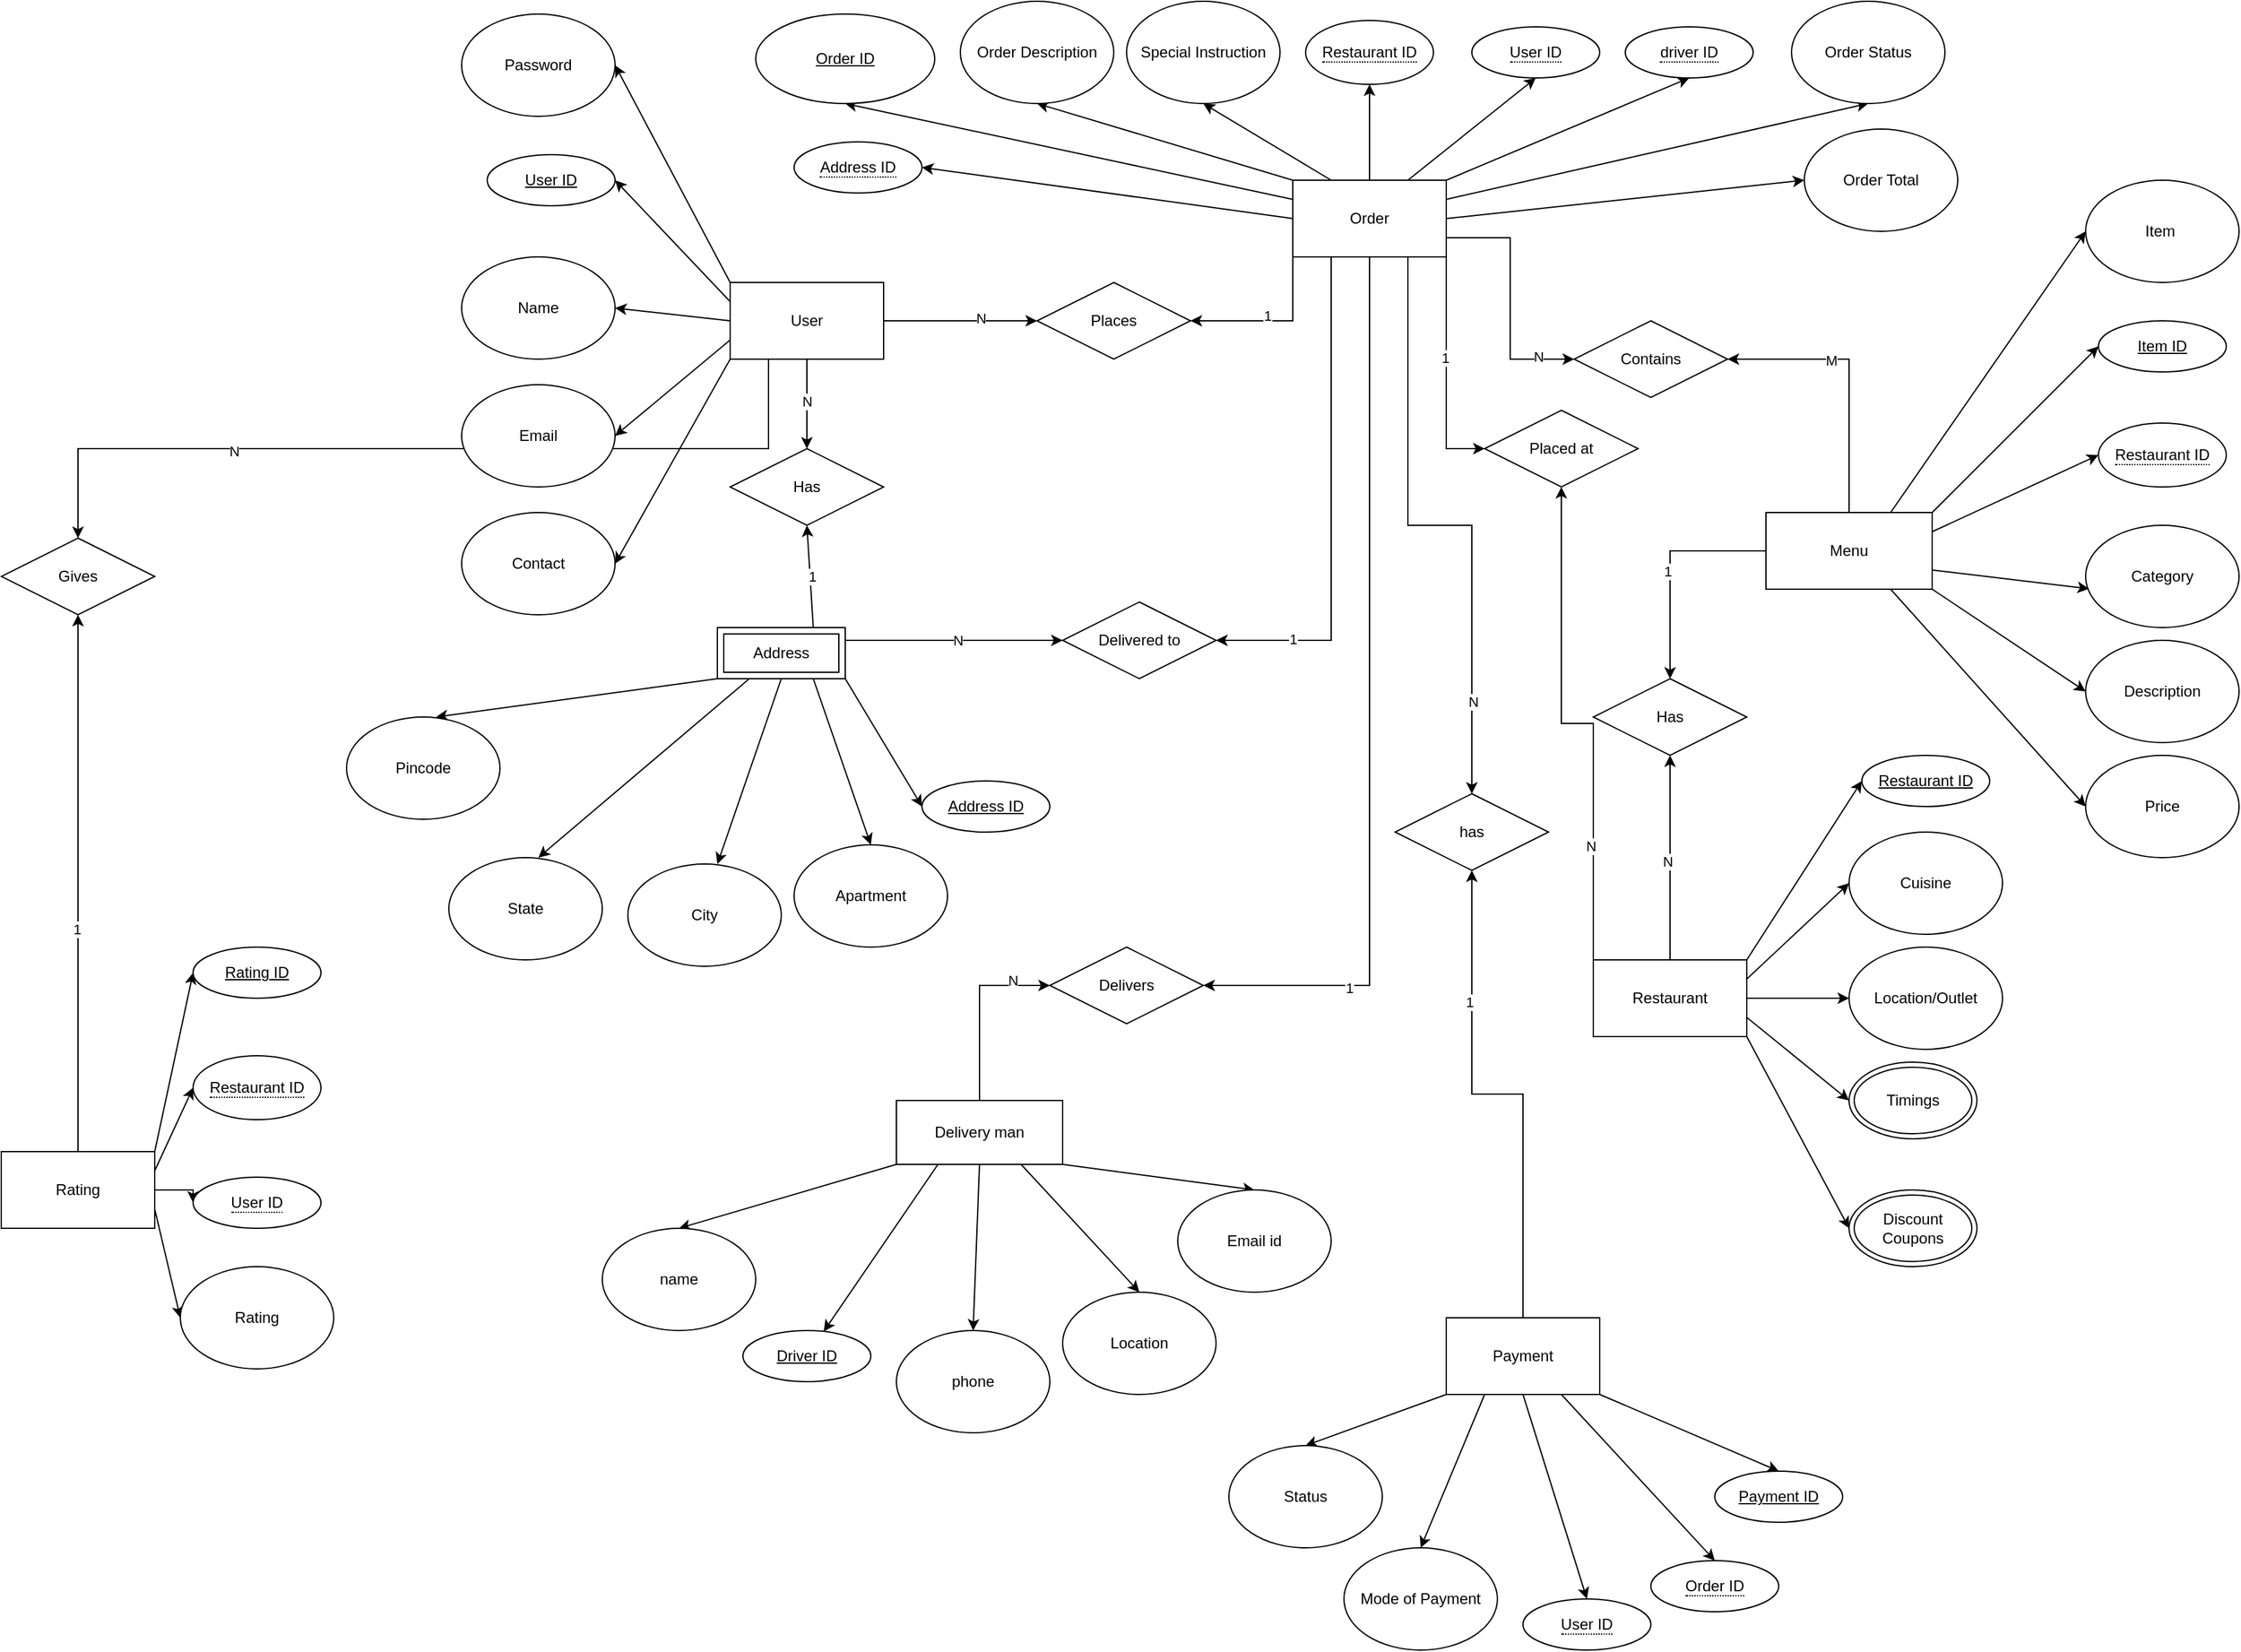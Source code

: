 <mxfile version="22.1.16" type="device">
  <diagram id="R2lEEEUBdFMjLlhIrx00" name="Page-1">
    <mxGraphModel dx="2030" dy="2171" grid="1" gridSize="10" guides="1" tooltips="1" connect="1" arrows="1" fold="1" page="1" pageScale="1" pageWidth="850" pageHeight="1100" math="0" shadow="0" extFonts="Permanent Marker^https://fonts.googleapis.com/css?family=Permanent+Marker">
      <root>
        <mxCell id="0" />
        <mxCell id="1" parent="0" />
        <mxCell id="Qhlftx6SPhpVMhZbJUo7-26" style="rounded=0;orthogonalLoop=1;jettySize=auto;html=1;exitX=1;exitY=0.5;exitDx=0;exitDy=0;entryX=0;entryY=0.5;entryDx=0;entryDy=0;" edge="1" parent="1" source="Qhlftx6SPhpVMhZbJUo7-1" target="Qhlftx6SPhpVMhZbJUo7-2">
          <mxGeometry relative="1" as="geometry" />
        </mxCell>
        <mxCell id="Qhlftx6SPhpVMhZbJUo7-28" style="rounded=0;orthogonalLoop=1;jettySize=auto;html=1;exitX=1;exitY=1;exitDx=0;exitDy=0;entryX=0;entryY=0.5;entryDx=0;entryDy=0;" edge="1" parent="1" source="Qhlftx6SPhpVMhZbJUo7-1" target="Qhlftx6SPhpVMhZbJUo7-83">
          <mxGeometry relative="1" as="geometry">
            <mxPoint x="1125" y="650" as="targetPoint" />
          </mxGeometry>
        </mxCell>
        <mxCell id="Qhlftx6SPhpVMhZbJUo7-38" style="rounded=0;orthogonalLoop=1;jettySize=auto;html=1;exitX=1;exitY=0.25;exitDx=0;exitDy=0;entryX=0;entryY=0.5;entryDx=0;entryDy=0;" edge="1" parent="1" source="Qhlftx6SPhpVMhZbJUo7-1" target="Qhlftx6SPhpVMhZbJUo7-5">
          <mxGeometry relative="1" as="geometry" />
        </mxCell>
        <mxCell id="Qhlftx6SPhpVMhZbJUo7-180" style="edgeStyle=orthogonalEdgeStyle;rounded=0;orthogonalLoop=1;jettySize=auto;html=1;exitX=0.5;exitY=0;exitDx=0;exitDy=0;entryX=0.5;entryY=1;entryDx=0;entryDy=0;" edge="1" parent="1" source="Qhlftx6SPhpVMhZbJUo7-1" target="Qhlftx6SPhpVMhZbJUo7-179">
          <mxGeometry relative="1" as="geometry">
            <Array as="points">
              <mxPoint x="1015" y="370" />
              <mxPoint x="1015" y="370" />
            </Array>
          </mxGeometry>
        </mxCell>
        <mxCell id="Qhlftx6SPhpVMhZbJUo7-183" value="N" style="edgeLabel;html=1;align=center;verticalAlign=middle;resizable=0;points=[];" vertex="1" connectable="0" parent="Qhlftx6SPhpVMhZbJUo7-180">
          <mxGeometry x="-0.036" y="2" relative="1" as="geometry">
            <mxPoint as="offset" />
          </mxGeometry>
        </mxCell>
        <mxCell id="Qhlftx6SPhpVMhZbJUo7-231" style="edgeStyle=orthogonalEdgeStyle;rounded=0;orthogonalLoop=1;jettySize=auto;html=1;exitX=0;exitY=0;exitDx=0;exitDy=0;entryX=0.5;entryY=1;entryDx=0;entryDy=0;" edge="1" parent="1" source="Qhlftx6SPhpVMhZbJUo7-1" target="Qhlftx6SPhpVMhZbJUo7-226">
          <mxGeometry relative="1" as="geometry" />
        </mxCell>
        <mxCell id="Qhlftx6SPhpVMhZbJUo7-233" value="N" style="edgeLabel;html=1;align=center;verticalAlign=middle;resizable=0;points=[];" vertex="1" connectable="0" parent="Qhlftx6SPhpVMhZbJUo7-231">
          <mxGeometry x="-0.547" y="2" relative="1" as="geometry">
            <mxPoint as="offset" />
          </mxGeometry>
        </mxCell>
        <mxCell id="Qhlftx6SPhpVMhZbJUo7-1" value="Restaurant" style="rounded=0;whiteSpace=wrap;html=1;" vertex="1" parent="1">
          <mxGeometry x="955" y="450" width="120" height="60" as="geometry" />
        </mxCell>
        <mxCell id="Qhlftx6SPhpVMhZbJUo7-2" value="Location/Outlet" style="ellipse;whiteSpace=wrap;html=1;" vertex="1" parent="1">
          <mxGeometry x="1155" y="440" width="120" height="80" as="geometry" />
        </mxCell>
        <mxCell id="Qhlftx6SPhpVMhZbJUo7-5" value="Cuisine" style="ellipse;whiteSpace=wrap;html=1;" vertex="1" parent="1">
          <mxGeometry x="1155" y="350" width="120" height="80" as="geometry" />
        </mxCell>
        <mxCell id="Qhlftx6SPhpVMhZbJUo7-31" style="rounded=0;orthogonalLoop=1;jettySize=auto;html=1;exitX=0.75;exitY=0;exitDx=0;exitDy=0;entryX=0;entryY=0.5;entryDx=0;entryDy=0;" edge="1" parent="1" source="Qhlftx6SPhpVMhZbJUo7-13" target="Qhlftx6SPhpVMhZbJUo7-14">
          <mxGeometry relative="1" as="geometry" />
        </mxCell>
        <mxCell id="Qhlftx6SPhpVMhZbJUo7-32" style="rounded=0;orthogonalLoop=1;jettySize=auto;html=1;exitX=1;exitY=0;exitDx=0;exitDy=0;entryX=0;entryY=0.5;entryDx=0;entryDy=0;" edge="1" parent="1" source="Qhlftx6SPhpVMhZbJUo7-13" target="Qhlftx6SPhpVMhZbJUo7-143">
          <mxGeometry relative="1" as="geometry">
            <mxPoint x="1340" y="-30" as="targetPoint" />
          </mxGeometry>
        </mxCell>
        <mxCell id="Qhlftx6SPhpVMhZbJUo7-33" style="rounded=0;orthogonalLoop=1;jettySize=auto;html=1;exitX=1;exitY=0.25;exitDx=0;exitDy=0;entryX=0;entryY=0.5;entryDx=0;entryDy=0;" edge="1" parent="1" source="Qhlftx6SPhpVMhZbJUo7-13" target="Qhlftx6SPhpVMhZbJUo7-135">
          <mxGeometry relative="1" as="geometry">
            <mxPoint x="1340" y="60" as="targetPoint" />
          </mxGeometry>
        </mxCell>
        <mxCell id="Qhlftx6SPhpVMhZbJUo7-35" style="rounded=0;orthogonalLoop=1;jettySize=auto;html=1;exitX=1;exitY=1;exitDx=0;exitDy=0;entryX=0;entryY=0.5;entryDx=0;entryDy=0;" edge="1" parent="1" source="Qhlftx6SPhpVMhZbJUo7-13" target="Qhlftx6SPhpVMhZbJUo7-16">
          <mxGeometry relative="1" as="geometry" />
        </mxCell>
        <mxCell id="Qhlftx6SPhpVMhZbJUo7-36" style="rounded=0;orthogonalLoop=1;jettySize=auto;html=1;exitX=0.75;exitY=1;exitDx=0;exitDy=0;entryX=0;entryY=0.5;entryDx=0;entryDy=0;" edge="1" parent="1" source="Qhlftx6SPhpVMhZbJUo7-13" target="Qhlftx6SPhpVMhZbJUo7-17">
          <mxGeometry relative="1" as="geometry" />
        </mxCell>
        <mxCell id="Qhlftx6SPhpVMhZbJUo7-181" style="edgeStyle=orthogonalEdgeStyle;rounded=0;orthogonalLoop=1;jettySize=auto;html=1;exitX=0;exitY=0.5;exitDx=0;exitDy=0;entryX=0.5;entryY=0;entryDx=0;entryDy=0;" edge="1" parent="1" source="Qhlftx6SPhpVMhZbJUo7-13" target="Qhlftx6SPhpVMhZbJUo7-179">
          <mxGeometry relative="1" as="geometry" />
        </mxCell>
        <mxCell id="Qhlftx6SPhpVMhZbJUo7-182" value="1" style="edgeLabel;html=1;align=center;verticalAlign=middle;resizable=0;points=[];" vertex="1" connectable="0" parent="Qhlftx6SPhpVMhZbJUo7-181">
          <mxGeometry x="0.053" y="-2" relative="1" as="geometry">
            <mxPoint y="-1" as="offset" />
          </mxGeometry>
        </mxCell>
        <mxCell id="Qhlftx6SPhpVMhZbJUo7-186" style="edgeStyle=orthogonalEdgeStyle;rounded=0;orthogonalLoop=1;jettySize=auto;html=1;exitX=0.5;exitY=0;exitDx=0;exitDy=0;entryX=1;entryY=0.5;entryDx=0;entryDy=0;" edge="1" parent="1" source="Qhlftx6SPhpVMhZbJUo7-13" target="Qhlftx6SPhpVMhZbJUo7-184">
          <mxGeometry relative="1" as="geometry" />
        </mxCell>
        <mxCell id="Qhlftx6SPhpVMhZbJUo7-187" value="M" style="edgeLabel;html=1;align=center;verticalAlign=middle;resizable=0;points=[];" vertex="1" connectable="0" parent="Qhlftx6SPhpVMhZbJUo7-186">
          <mxGeometry x="0.257" y="1" relative="1" as="geometry">
            <mxPoint x="1" as="offset" />
          </mxGeometry>
        </mxCell>
        <mxCell id="Qhlftx6SPhpVMhZbJUo7-13" value="Menu" style="rounded=0;whiteSpace=wrap;html=1;" vertex="1" parent="1">
          <mxGeometry x="1090" y="100" width="130" height="60" as="geometry" />
        </mxCell>
        <mxCell id="Qhlftx6SPhpVMhZbJUo7-14" value="Item&amp;nbsp;" style="ellipse;whiteSpace=wrap;html=1;" vertex="1" parent="1">
          <mxGeometry x="1340" y="-160" width="120" height="80" as="geometry" />
        </mxCell>
        <mxCell id="Qhlftx6SPhpVMhZbJUo7-16" value="Description" style="ellipse;whiteSpace=wrap;html=1;" vertex="1" parent="1">
          <mxGeometry x="1340" y="200" width="120" height="80" as="geometry" />
        </mxCell>
        <mxCell id="Qhlftx6SPhpVMhZbJUo7-17" value="Price" style="ellipse;whiteSpace=wrap;html=1;" vertex="1" parent="1">
          <mxGeometry x="1340" y="290" width="120" height="80" as="geometry" />
        </mxCell>
        <mxCell id="Qhlftx6SPhpVMhZbJUo7-18" value="Category" style="ellipse;whiteSpace=wrap;html=1;" vertex="1" parent="1">
          <mxGeometry x="1340" y="110" width="120" height="80" as="geometry" />
        </mxCell>
        <mxCell id="Qhlftx6SPhpVMhZbJUo7-27" style="rounded=0;orthogonalLoop=1;jettySize=auto;html=1;exitX=1;exitY=0.75;exitDx=0;exitDy=0;entryX=0;entryY=0.5;entryDx=0;entryDy=0;" edge="1" parent="1" source="Qhlftx6SPhpVMhZbJUo7-1" target="Qhlftx6SPhpVMhZbJUo7-84">
          <mxGeometry relative="1" as="geometry">
            <mxPoint x="1125" y="560" as="targetPoint" />
          </mxGeometry>
        </mxCell>
        <mxCell id="Qhlftx6SPhpVMhZbJUo7-34" style="rounded=0;orthogonalLoop=1;jettySize=auto;html=1;exitX=1;exitY=0.75;exitDx=0;exitDy=0;entryX=0.022;entryY=0.62;entryDx=0;entryDy=0;entryPerimeter=0;" edge="1" parent="1" source="Qhlftx6SPhpVMhZbJUo7-13" target="Qhlftx6SPhpVMhZbJUo7-18">
          <mxGeometry relative="1" as="geometry" />
        </mxCell>
        <mxCell id="Qhlftx6SPhpVMhZbJUo7-37" style="rounded=0;orthogonalLoop=1;jettySize=auto;html=1;exitX=1;exitY=0;exitDx=0;exitDy=0;entryX=0;entryY=0.5;entryDx=0;entryDy=0;" edge="1" parent="1" source="Qhlftx6SPhpVMhZbJUo7-1" target="Qhlftx6SPhpVMhZbJUo7-129">
          <mxGeometry relative="1" as="geometry">
            <mxPoint x="1155.72" y="313.2" as="targetPoint" />
          </mxGeometry>
        </mxCell>
        <mxCell id="Qhlftx6SPhpVMhZbJUo7-166" style="rounded=0;orthogonalLoop=1;jettySize=auto;html=1;exitX=0;exitY=1;exitDx=0;exitDy=0;entryX=0.5;entryY=0;entryDx=0;entryDy=0;" edge="1" parent="1" source="Qhlftx6SPhpVMhZbJUo7-39" target="Qhlftx6SPhpVMhZbJUo7-40">
          <mxGeometry relative="1" as="geometry" />
        </mxCell>
        <mxCell id="Qhlftx6SPhpVMhZbJUo7-167" style="rounded=0;orthogonalLoop=1;jettySize=auto;html=1;exitX=1;exitY=1;exitDx=0;exitDy=0;entryX=0.5;entryY=0;entryDx=0;entryDy=0;" edge="1" parent="1" source="Qhlftx6SPhpVMhZbJUo7-39" target="Qhlftx6SPhpVMhZbJUo7-43">
          <mxGeometry relative="1" as="geometry" />
        </mxCell>
        <mxCell id="Qhlftx6SPhpVMhZbJUo7-168" style="rounded=0;orthogonalLoop=1;jettySize=auto;html=1;exitX=0.25;exitY=1;exitDx=0;exitDy=0;" edge="1" parent="1" source="Qhlftx6SPhpVMhZbJUo7-39" target="Qhlftx6SPhpVMhZbJUo7-139">
          <mxGeometry relative="1" as="geometry" />
        </mxCell>
        <mxCell id="Qhlftx6SPhpVMhZbJUo7-169" style="rounded=0;orthogonalLoop=1;jettySize=auto;html=1;exitX=0.75;exitY=1;exitDx=0;exitDy=0;entryX=0.5;entryY=0;entryDx=0;entryDy=0;" edge="1" parent="1" source="Qhlftx6SPhpVMhZbJUo7-39" target="Qhlftx6SPhpVMhZbJUo7-45">
          <mxGeometry relative="1" as="geometry" />
        </mxCell>
        <mxCell id="Qhlftx6SPhpVMhZbJUo7-170" style="rounded=0;orthogonalLoop=1;jettySize=auto;html=1;exitX=0.5;exitY=1;exitDx=0;exitDy=0;entryX=0.5;entryY=0;entryDx=0;entryDy=0;" edge="1" parent="1" source="Qhlftx6SPhpVMhZbJUo7-39" target="Qhlftx6SPhpVMhZbJUo7-42">
          <mxGeometry relative="1" as="geometry" />
        </mxCell>
        <mxCell id="Qhlftx6SPhpVMhZbJUo7-198" style="edgeStyle=orthogonalEdgeStyle;rounded=0;orthogonalLoop=1;jettySize=auto;html=1;exitX=0.5;exitY=0;exitDx=0;exitDy=0;entryX=0;entryY=0.5;entryDx=0;entryDy=0;" edge="1" parent="1" source="Qhlftx6SPhpVMhZbJUo7-39" target="Qhlftx6SPhpVMhZbJUo7-193">
          <mxGeometry relative="1" as="geometry" />
        </mxCell>
        <mxCell id="Qhlftx6SPhpVMhZbJUo7-199" value="N" style="edgeLabel;html=1;align=center;verticalAlign=middle;resizable=0;points=[];" vertex="1" connectable="0" parent="Qhlftx6SPhpVMhZbJUo7-198">
          <mxGeometry x="0.595" y="4" relative="1" as="geometry">
            <mxPoint as="offset" />
          </mxGeometry>
        </mxCell>
        <mxCell id="Qhlftx6SPhpVMhZbJUo7-39" value="Delivery man" style="rounded=0;whiteSpace=wrap;html=1;" vertex="1" parent="1">
          <mxGeometry x="410" y="560" width="130" height="50" as="geometry" />
        </mxCell>
        <mxCell id="Qhlftx6SPhpVMhZbJUo7-40" value="name" style="ellipse;whiteSpace=wrap;html=1;" vertex="1" parent="1">
          <mxGeometry x="180" y="660" width="120" height="80" as="geometry" />
        </mxCell>
        <mxCell id="Qhlftx6SPhpVMhZbJUo7-42" value="phone" style="ellipse;whiteSpace=wrap;html=1;" vertex="1" parent="1">
          <mxGeometry x="410" y="740" width="120" height="80" as="geometry" />
        </mxCell>
        <mxCell id="Qhlftx6SPhpVMhZbJUo7-43" value="Email id" style="ellipse;whiteSpace=wrap;html=1;" vertex="1" parent="1">
          <mxGeometry x="630" y="630" width="120" height="80" as="geometry" />
        </mxCell>
        <mxCell id="Qhlftx6SPhpVMhZbJUo7-45" value="Location" style="ellipse;whiteSpace=wrap;html=1;" vertex="1" parent="1">
          <mxGeometry x="540" y="710" width="120" height="80" as="geometry" />
        </mxCell>
        <mxCell id="Qhlftx6SPhpVMhZbJUo7-155" style="rounded=0;orthogonalLoop=1;jettySize=auto;html=1;exitX=0;exitY=0;exitDx=0;exitDy=0;entryX=1;entryY=0.5;entryDx=0;entryDy=0;" edge="1" parent="1" source="Qhlftx6SPhpVMhZbJUo7-52" target="Qhlftx6SPhpVMhZbJUo7-85">
          <mxGeometry relative="1" as="geometry" />
        </mxCell>
        <mxCell id="Qhlftx6SPhpVMhZbJUo7-156" style="rounded=0;orthogonalLoop=1;jettySize=auto;html=1;exitX=0;exitY=1;exitDx=0;exitDy=0;entryX=1;entryY=0.5;entryDx=0;entryDy=0;" edge="1" parent="1" source="Qhlftx6SPhpVMhZbJUo7-52" target="Qhlftx6SPhpVMhZbJUo7-56">
          <mxGeometry relative="1" as="geometry" />
        </mxCell>
        <mxCell id="Qhlftx6SPhpVMhZbJUo7-157" style="rounded=0;orthogonalLoop=1;jettySize=auto;html=1;exitX=0;exitY=0.25;exitDx=0;exitDy=0;entryX=1;entryY=0.5;entryDx=0;entryDy=0;" edge="1" parent="1" source="Qhlftx6SPhpVMhZbJUo7-52" target="Qhlftx6SPhpVMhZbJUo7-130">
          <mxGeometry relative="1" as="geometry" />
        </mxCell>
        <mxCell id="Qhlftx6SPhpVMhZbJUo7-158" style="rounded=0;orthogonalLoop=1;jettySize=auto;html=1;exitX=0;exitY=0.75;exitDx=0;exitDy=0;entryX=1;entryY=0.5;entryDx=0;entryDy=0;" edge="1" parent="1" source="Qhlftx6SPhpVMhZbJUo7-52" target="Qhlftx6SPhpVMhZbJUo7-55">
          <mxGeometry relative="1" as="geometry" />
        </mxCell>
        <mxCell id="Qhlftx6SPhpVMhZbJUo7-159" style="rounded=0;orthogonalLoop=1;jettySize=auto;html=1;exitX=0;exitY=0.5;exitDx=0;exitDy=0;entryX=1;entryY=0.5;entryDx=0;entryDy=0;" edge="1" parent="1" source="Qhlftx6SPhpVMhZbJUo7-52" target="Qhlftx6SPhpVMhZbJUo7-54">
          <mxGeometry relative="1" as="geometry" />
        </mxCell>
        <mxCell id="Qhlftx6SPhpVMhZbJUo7-175" style="edgeStyle=orthogonalEdgeStyle;rounded=0;orthogonalLoop=1;jettySize=auto;html=1;exitX=1;exitY=0.5;exitDx=0;exitDy=0;entryX=0;entryY=0.5;entryDx=0;entryDy=0;" edge="1" parent="1" source="Qhlftx6SPhpVMhZbJUo7-52" target="Qhlftx6SPhpVMhZbJUo7-174">
          <mxGeometry relative="1" as="geometry" />
        </mxCell>
        <mxCell id="Qhlftx6SPhpVMhZbJUo7-177" value="N" style="edgeLabel;html=1;align=center;verticalAlign=middle;resizable=0;points=[];" vertex="1" connectable="0" parent="Qhlftx6SPhpVMhZbJUo7-175">
          <mxGeometry x="0.26" y="2" relative="1" as="geometry">
            <mxPoint as="offset" />
          </mxGeometry>
        </mxCell>
        <mxCell id="Qhlftx6SPhpVMhZbJUo7-204" style="edgeStyle=orthogonalEdgeStyle;rounded=0;orthogonalLoop=1;jettySize=auto;html=1;exitX=0.5;exitY=1;exitDx=0;exitDy=0;entryX=0.5;entryY=0;entryDx=0;entryDy=0;" edge="1" parent="1" source="Qhlftx6SPhpVMhZbJUo7-52" target="Qhlftx6SPhpVMhZbJUo7-203">
          <mxGeometry relative="1" as="geometry" />
        </mxCell>
        <mxCell id="Qhlftx6SPhpVMhZbJUo7-206" value="N" style="edgeLabel;html=1;align=center;verticalAlign=middle;resizable=0;points=[];" vertex="1" connectable="0" parent="Qhlftx6SPhpVMhZbJUo7-204">
          <mxGeometry x="-0.069" relative="1" as="geometry">
            <mxPoint as="offset" />
          </mxGeometry>
        </mxCell>
        <mxCell id="Qhlftx6SPhpVMhZbJUo7-234" style="edgeStyle=orthogonalEdgeStyle;rounded=0;orthogonalLoop=1;jettySize=auto;html=1;exitX=0.25;exitY=1;exitDx=0;exitDy=0;" edge="1" parent="1" source="Qhlftx6SPhpVMhZbJUo7-52" target="Qhlftx6SPhpVMhZbJUo7-235">
          <mxGeometry relative="1" as="geometry">
            <mxPoint x="-180" y="170" as="targetPoint" />
          </mxGeometry>
        </mxCell>
        <mxCell id="Qhlftx6SPhpVMhZbJUo7-238" value="N" style="edgeLabel;html=1;align=center;verticalAlign=middle;resizable=0;points=[];" vertex="1" connectable="0" parent="Qhlftx6SPhpVMhZbJUo7-234">
          <mxGeometry x="0.435" y="2" relative="1" as="geometry">
            <mxPoint as="offset" />
          </mxGeometry>
        </mxCell>
        <mxCell id="Qhlftx6SPhpVMhZbJUo7-52" value="User" style="rounded=0;whiteSpace=wrap;html=1;direction=east;" vertex="1" parent="1">
          <mxGeometry x="280" y="-80" width="120" height="60" as="geometry" />
        </mxCell>
        <mxCell id="Qhlftx6SPhpVMhZbJUo7-54" value="Name" style="ellipse;whiteSpace=wrap;html=1;" vertex="1" parent="1">
          <mxGeometry x="70" y="-100" width="120" height="80" as="geometry" />
        </mxCell>
        <mxCell id="Qhlftx6SPhpVMhZbJUo7-55" value="Email" style="ellipse;whiteSpace=wrap;html=1;" vertex="1" parent="1">
          <mxGeometry x="70" width="120" height="80" as="geometry" />
        </mxCell>
        <mxCell id="Qhlftx6SPhpVMhZbJUo7-56" value="Contact" style="ellipse;whiteSpace=wrap;html=1;" vertex="1" parent="1">
          <mxGeometry x="70" y="100" width="120" height="80" as="geometry" />
        </mxCell>
        <mxCell id="Qhlftx6SPhpVMhZbJUo7-148" style="rounded=0;orthogonalLoop=1;jettySize=auto;html=1;exitX=1;exitY=1;exitDx=0;exitDy=0;entryX=0;entryY=0.5;entryDx=0;entryDy=0;" edge="1" parent="1" source="Qhlftx6SPhpVMhZbJUo7-173" target="Qhlftx6SPhpVMhZbJUo7-200">
          <mxGeometry relative="1" as="geometry">
            <mxPoint x="360" y="250" as="sourcePoint" />
            <mxPoint x="420.0" y="330" as="targetPoint" />
          </mxGeometry>
        </mxCell>
        <mxCell id="Qhlftx6SPhpVMhZbJUo7-149" style="rounded=0;orthogonalLoop=1;jettySize=auto;html=1;exitX=0.75;exitY=1;exitDx=0;exitDy=0;entryX=0.5;entryY=0;entryDx=0;entryDy=0;" edge="1" parent="1" source="Qhlftx6SPhpVMhZbJUo7-173" target="Qhlftx6SPhpVMhZbJUo7-59">
          <mxGeometry relative="1" as="geometry">
            <mxPoint x="330" y="250" as="sourcePoint" />
          </mxGeometry>
        </mxCell>
        <mxCell id="Qhlftx6SPhpVMhZbJUo7-150" style="rounded=0;orthogonalLoop=1;jettySize=auto;html=1;exitX=0.5;exitY=1;exitDx=0;exitDy=0;entryX=0.5;entryY=0;entryDx=0;entryDy=0;" edge="1" parent="1" source="Qhlftx6SPhpVMhZbJUo7-173">
          <mxGeometry relative="1" as="geometry">
            <mxPoint x="310" y="250" as="sourcePoint" />
            <mxPoint x="270" y="375" as="targetPoint" />
          </mxGeometry>
        </mxCell>
        <mxCell id="Qhlftx6SPhpVMhZbJUo7-151" style="rounded=0;orthogonalLoop=1;jettySize=auto;html=1;exitX=0.25;exitY=1;exitDx=0;exitDy=0;entryX=0.5;entryY=0;entryDx=0;entryDy=0;" edge="1" parent="1" source="Qhlftx6SPhpVMhZbJUo7-173">
          <mxGeometry relative="1" as="geometry">
            <mxPoint x="280" y="250" as="sourcePoint" />
            <mxPoint x="130" y="370" as="targetPoint" />
          </mxGeometry>
        </mxCell>
        <mxCell id="Qhlftx6SPhpVMhZbJUo7-152" style="rounded=0;orthogonalLoop=1;jettySize=auto;html=1;exitX=0;exitY=1;exitDx=0;exitDy=0;entryX=0.5;entryY=0;entryDx=0;entryDy=0;" edge="1" parent="1" source="Qhlftx6SPhpVMhZbJUo7-173">
          <mxGeometry relative="1" as="geometry">
            <mxPoint x="250" y="250" as="sourcePoint" />
            <mxPoint x="50" y="260" as="targetPoint" />
          </mxGeometry>
        </mxCell>
        <mxCell id="Qhlftx6SPhpVMhZbJUo7-59" value="Apartment" style="ellipse;whiteSpace=wrap;html=1;" vertex="1" parent="1">
          <mxGeometry x="330" y="360" width="120" height="80" as="geometry" />
        </mxCell>
        <mxCell id="Qhlftx6SPhpVMhZbJUo7-60" value="City" style="ellipse;whiteSpace=wrap;html=1;" vertex="1" parent="1">
          <mxGeometry x="200" y="375" width="120" height="80" as="geometry" />
        </mxCell>
        <mxCell id="Qhlftx6SPhpVMhZbJUo7-61" value="State" style="ellipse;whiteSpace=wrap;html=1;" vertex="1" parent="1">
          <mxGeometry x="60" y="370" width="120" height="80" as="geometry" />
        </mxCell>
        <mxCell id="Qhlftx6SPhpVMhZbJUo7-62" value="Pincode" style="ellipse;whiteSpace=wrap;html=1;" vertex="1" parent="1">
          <mxGeometry x="-20" y="260" width="120" height="80" as="geometry" />
        </mxCell>
        <mxCell id="Qhlftx6SPhpVMhZbJUo7-80" style="edgeStyle=orthogonalEdgeStyle;rounded=0;orthogonalLoop=1;jettySize=auto;html=1;exitX=1;exitY=0.5;exitDx=0;exitDy=0;entryX=0;entryY=0.5;entryDx=0;entryDy=0;" edge="1" parent="1" source="Qhlftx6SPhpVMhZbJUo7-76" target="Qhlftx6SPhpVMhZbJUo7-133">
          <mxGeometry relative="1" as="geometry">
            <mxPoint x="-150" y="640" as="targetPoint" />
          </mxGeometry>
        </mxCell>
        <mxCell id="Qhlftx6SPhpVMhZbJUo7-81" style="rounded=0;orthogonalLoop=1;jettySize=auto;html=1;exitX=1;exitY=0.25;exitDx=0;exitDy=0;entryX=0;entryY=0.5;entryDx=0;entryDy=0;" edge="1" parent="1" source="Qhlftx6SPhpVMhZbJUo7-76" target="Qhlftx6SPhpVMhZbJUo7-132">
          <mxGeometry relative="1" as="geometry">
            <mxPoint x="-150" y="550" as="targetPoint" />
          </mxGeometry>
        </mxCell>
        <mxCell id="Qhlftx6SPhpVMhZbJUo7-82" style="rounded=0;orthogonalLoop=1;jettySize=auto;html=1;exitX=1;exitY=0.75;exitDx=0;exitDy=0;entryX=0;entryY=0.5;entryDx=0;entryDy=0;" edge="1" parent="1" source="Qhlftx6SPhpVMhZbJUo7-76" target="Qhlftx6SPhpVMhZbJUo7-79">
          <mxGeometry relative="1" as="geometry" />
        </mxCell>
        <mxCell id="Qhlftx6SPhpVMhZbJUo7-119" style="rounded=0;orthogonalLoop=1;jettySize=auto;html=1;exitX=1;exitY=0;exitDx=0;exitDy=0;entryX=0;entryY=0.5;entryDx=0;entryDy=0;" edge="1" parent="1" source="Qhlftx6SPhpVMhZbJUo7-76" target="Qhlftx6SPhpVMhZbJUo7-136">
          <mxGeometry relative="1" as="geometry">
            <mxPoint x="-150" y="460" as="targetPoint" />
          </mxGeometry>
        </mxCell>
        <mxCell id="Qhlftx6SPhpVMhZbJUo7-236" style="edgeStyle=orthogonalEdgeStyle;rounded=0;orthogonalLoop=1;jettySize=auto;html=1;exitX=0.5;exitY=0;exitDx=0;exitDy=0;entryX=0.5;entryY=1;entryDx=0;entryDy=0;" edge="1" parent="1" source="Qhlftx6SPhpVMhZbJUo7-76" target="Qhlftx6SPhpVMhZbJUo7-235">
          <mxGeometry relative="1" as="geometry" />
        </mxCell>
        <mxCell id="Qhlftx6SPhpVMhZbJUo7-237" value="1" style="edgeLabel;html=1;align=center;verticalAlign=middle;resizable=0;points=[];" vertex="1" connectable="0" parent="Qhlftx6SPhpVMhZbJUo7-236">
          <mxGeometry x="-0.17" y="1" relative="1" as="geometry">
            <mxPoint as="offset" />
          </mxGeometry>
        </mxCell>
        <mxCell id="Qhlftx6SPhpVMhZbJUo7-76" value="Rating" style="rounded=0;whiteSpace=wrap;html=1;" vertex="1" parent="1">
          <mxGeometry x="-290" y="600" width="120" height="60" as="geometry" />
        </mxCell>
        <mxCell id="Qhlftx6SPhpVMhZbJUo7-79" value="Rating" style="ellipse;whiteSpace=wrap;html=1;" vertex="1" parent="1">
          <mxGeometry x="-150" y="690" width="120" height="80" as="geometry" />
        </mxCell>
        <mxCell id="Qhlftx6SPhpVMhZbJUo7-83" value="Discount Coupons" style="ellipse;shape=doubleEllipse;whiteSpace=wrap;html=1;" vertex="1" parent="1">
          <mxGeometry x="1155" y="630" width="100" height="60" as="geometry" />
        </mxCell>
        <mxCell id="Qhlftx6SPhpVMhZbJUo7-84" value="Timings" style="ellipse;shape=doubleEllipse;whiteSpace=wrap;html=1;" vertex="1" parent="1">
          <mxGeometry x="1155" y="530" width="100" height="60" as="geometry" />
        </mxCell>
        <mxCell id="Qhlftx6SPhpVMhZbJUo7-85" value="Password" style="ellipse;whiteSpace=wrap;html=1;" vertex="1" parent="1">
          <mxGeometry x="70" y="-290" width="120" height="80" as="geometry" />
        </mxCell>
        <mxCell id="Qhlftx6SPhpVMhZbJUo7-97" value="" style="rounded=0;orthogonalLoop=1;jettySize=auto;html=1;entryX=0.5;entryY=1;entryDx=0;entryDy=0;" edge="1" parent="1" source="Qhlftx6SPhpVMhZbJUo7-87" target="Qhlftx6SPhpVMhZbJUo7-125">
          <mxGeometry relative="1" as="geometry">
            <mxPoint x="780.0" y="-220.0" as="targetPoint" />
          </mxGeometry>
        </mxCell>
        <mxCell id="Qhlftx6SPhpVMhZbJUo7-98" style="rounded=0;orthogonalLoop=1;jettySize=auto;html=1;exitX=0.75;exitY=0;exitDx=0;exitDy=0;entryX=0.5;entryY=1;entryDx=0;entryDy=0;" edge="1" parent="1" source="Qhlftx6SPhpVMhZbJUo7-87" target="Qhlftx6SPhpVMhZbJUo7-126">
          <mxGeometry relative="1" as="geometry">
            <mxPoint x="910" y="-220" as="targetPoint" />
          </mxGeometry>
        </mxCell>
        <mxCell id="Qhlftx6SPhpVMhZbJUo7-100" style="rounded=0;orthogonalLoop=1;jettySize=auto;html=1;exitX=1;exitY=0;exitDx=0;exitDy=0;entryX=0.5;entryY=1;entryDx=0;entryDy=0;" edge="1" parent="1" source="Qhlftx6SPhpVMhZbJUo7-87" target="Qhlftx6SPhpVMhZbJUo7-127">
          <mxGeometry relative="1" as="geometry">
            <mxPoint x="1040" y="-220" as="targetPoint" />
          </mxGeometry>
        </mxCell>
        <mxCell id="Qhlftx6SPhpVMhZbJUo7-101" style="rounded=0;orthogonalLoop=1;jettySize=auto;html=1;exitX=0.25;exitY=0;exitDx=0;exitDy=0;entryX=0.5;entryY=1;entryDx=0;entryDy=0;" edge="1" parent="1" source="Qhlftx6SPhpVMhZbJUo7-87" target="Qhlftx6SPhpVMhZbJUo7-96">
          <mxGeometry relative="1" as="geometry" />
        </mxCell>
        <mxCell id="Qhlftx6SPhpVMhZbJUo7-102" style="rounded=0;orthogonalLoop=1;jettySize=auto;html=1;exitX=0;exitY=0;exitDx=0;exitDy=0;entryX=0.5;entryY=1;entryDx=0;entryDy=0;" edge="1" parent="1" source="Qhlftx6SPhpVMhZbJUo7-87" target="Qhlftx6SPhpVMhZbJUo7-94">
          <mxGeometry relative="1" as="geometry" />
        </mxCell>
        <mxCell id="Qhlftx6SPhpVMhZbJUo7-103" style="rounded=0;orthogonalLoop=1;jettySize=auto;html=1;exitX=1;exitY=0.25;exitDx=0;exitDy=0;entryX=0.5;entryY=1;entryDx=0;entryDy=0;" edge="1" parent="1" source="Qhlftx6SPhpVMhZbJUo7-87" target="Qhlftx6SPhpVMhZbJUo7-95">
          <mxGeometry relative="1" as="geometry" />
        </mxCell>
        <mxCell id="Qhlftx6SPhpVMhZbJUo7-104" style="rounded=0;orthogonalLoop=1;jettySize=auto;html=1;exitX=0;exitY=0.25;exitDx=0;exitDy=0;entryX=0.5;entryY=1;entryDx=0;entryDy=0;" edge="1" parent="1" source="Qhlftx6SPhpVMhZbJUo7-87" target="Qhlftx6SPhpVMhZbJUo7-123">
          <mxGeometry relative="1" as="geometry">
            <mxPoint x="390.0" y="-220.0" as="targetPoint" />
          </mxGeometry>
        </mxCell>
        <mxCell id="Qhlftx6SPhpVMhZbJUo7-105" style="rounded=0;orthogonalLoop=1;jettySize=auto;html=1;exitX=1;exitY=0.5;exitDx=0;exitDy=0;entryX=0;entryY=0.5;entryDx=0;entryDy=0;" edge="1" parent="1" source="Qhlftx6SPhpVMhZbJUo7-87" target="Qhlftx6SPhpVMhZbJUo7-93">
          <mxGeometry relative="1" as="geometry" />
        </mxCell>
        <mxCell id="Qhlftx6SPhpVMhZbJUo7-176" style="edgeStyle=orthogonalEdgeStyle;rounded=0;orthogonalLoop=1;jettySize=auto;html=1;exitX=0;exitY=1;exitDx=0;exitDy=0;entryX=1;entryY=0.5;entryDx=0;entryDy=0;" edge="1" parent="1" source="Qhlftx6SPhpVMhZbJUo7-87" target="Qhlftx6SPhpVMhZbJUo7-174">
          <mxGeometry relative="1" as="geometry" />
        </mxCell>
        <mxCell id="Qhlftx6SPhpVMhZbJUo7-178" value="1" style="edgeLabel;html=1;align=center;verticalAlign=middle;resizable=0;points=[];" vertex="1" connectable="0" parent="Qhlftx6SPhpVMhZbJUo7-176">
          <mxGeometry x="0.084" y="-4" relative="1" as="geometry">
            <mxPoint as="offset" />
          </mxGeometry>
        </mxCell>
        <mxCell id="Qhlftx6SPhpVMhZbJUo7-192" style="edgeStyle=orthogonalEdgeStyle;rounded=0;orthogonalLoop=1;jettySize=auto;html=1;exitX=0.25;exitY=1;exitDx=0;exitDy=0;" edge="1" parent="1" source="Qhlftx6SPhpVMhZbJUo7-87">
          <mxGeometry relative="1" as="geometry">
            <mxPoint x="749.846" y="-99.769" as="targetPoint" />
          </mxGeometry>
        </mxCell>
        <mxCell id="Qhlftx6SPhpVMhZbJUo7-195" style="edgeStyle=orthogonalEdgeStyle;rounded=0;orthogonalLoop=1;jettySize=auto;html=1;exitX=0.5;exitY=1;exitDx=0;exitDy=0;entryX=1;entryY=0.5;entryDx=0;entryDy=0;" edge="1" parent="1" source="Qhlftx6SPhpVMhZbJUo7-87" target="Qhlftx6SPhpVMhZbJUo7-193">
          <mxGeometry relative="1" as="geometry" />
        </mxCell>
        <mxCell id="Qhlftx6SPhpVMhZbJUo7-196" value="1" style="edgeLabel;html=1;align=center;verticalAlign=middle;resizable=0;points=[];" vertex="1" connectable="0" parent="Qhlftx6SPhpVMhZbJUo7-195">
          <mxGeometry x="0.675" y="2" relative="1" as="geometry">
            <mxPoint as="offset" />
          </mxGeometry>
        </mxCell>
        <mxCell id="Qhlftx6SPhpVMhZbJUo7-202" style="rounded=0;orthogonalLoop=1;jettySize=auto;html=1;exitX=0;exitY=0.5;exitDx=0;exitDy=0;entryX=1;entryY=0.5;entryDx=0;entryDy=0;" edge="1" parent="1" source="Qhlftx6SPhpVMhZbJUo7-87" target="Qhlftx6SPhpVMhZbJUo7-201">
          <mxGeometry relative="1" as="geometry" />
        </mxCell>
        <mxCell id="Qhlftx6SPhpVMhZbJUo7-218" style="edgeStyle=orthogonalEdgeStyle;rounded=0;orthogonalLoop=1;jettySize=auto;html=1;exitX=0.75;exitY=1;exitDx=0;exitDy=0;entryX=0.5;entryY=0;entryDx=0;entryDy=0;" edge="1" parent="1" source="Qhlftx6SPhpVMhZbJUo7-87" target="Qhlftx6SPhpVMhZbJUo7-212">
          <mxGeometry relative="1" as="geometry" />
        </mxCell>
        <mxCell id="Qhlftx6SPhpVMhZbJUo7-219" value="N" style="edgeLabel;html=1;align=center;verticalAlign=middle;resizable=0;points=[];" vertex="1" connectable="0" parent="Qhlftx6SPhpVMhZbJUo7-218">
          <mxGeometry x="0.691" y="1" relative="1" as="geometry">
            <mxPoint as="offset" />
          </mxGeometry>
        </mxCell>
        <mxCell id="Qhlftx6SPhpVMhZbJUo7-221" style="edgeStyle=orthogonalEdgeStyle;rounded=0;orthogonalLoop=1;jettySize=auto;html=1;exitX=0.25;exitY=1;exitDx=0;exitDy=0;entryX=1;entryY=0.5;entryDx=0;entryDy=0;" edge="1" parent="1" source="Qhlftx6SPhpVMhZbJUo7-87" target="Qhlftx6SPhpVMhZbJUo7-220">
          <mxGeometry relative="1" as="geometry" />
        </mxCell>
        <mxCell id="Qhlftx6SPhpVMhZbJUo7-225" value="1" style="edgeLabel;html=1;align=center;verticalAlign=middle;resizable=0;points=[];" vertex="1" connectable="0" parent="Qhlftx6SPhpVMhZbJUo7-221">
          <mxGeometry x="0.7" y="-1" relative="1" as="geometry">
            <mxPoint x="1" as="offset" />
          </mxGeometry>
        </mxCell>
        <mxCell id="Qhlftx6SPhpVMhZbJUo7-227" style="edgeStyle=orthogonalEdgeStyle;rounded=0;orthogonalLoop=1;jettySize=auto;html=1;exitX=1;exitY=0.75;exitDx=0;exitDy=0;entryX=0;entryY=0.5;entryDx=0;entryDy=0;" edge="1" parent="1" source="Qhlftx6SPhpVMhZbJUo7-87" target="Qhlftx6SPhpVMhZbJUo7-184">
          <mxGeometry relative="1" as="geometry" />
        </mxCell>
        <mxCell id="Qhlftx6SPhpVMhZbJUo7-228" value="N" style="edgeLabel;html=1;align=center;verticalAlign=middle;resizable=0;points=[];" vertex="1" connectable="0" parent="Qhlftx6SPhpVMhZbJUo7-227">
          <mxGeometry x="0.711" y="2" relative="1" as="geometry">
            <mxPoint as="offset" />
          </mxGeometry>
        </mxCell>
        <mxCell id="Qhlftx6SPhpVMhZbJUo7-229" style="edgeStyle=orthogonalEdgeStyle;rounded=0;orthogonalLoop=1;jettySize=auto;html=1;exitX=1;exitY=1;exitDx=0;exitDy=0;entryX=0;entryY=0.5;entryDx=0;entryDy=0;" edge="1" parent="1" source="Qhlftx6SPhpVMhZbJUo7-87" target="Qhlftx6SPhpVMhZbJUo7-226">
          <mxGeometry relative="1" as="geometry" />
        </mxCell>
        <mxCell id="Qhlftx6SPhpVMhZbJUo7-232" value="1" style="edgeLabel;html=1;align=center;verticalAlign=middle;resizable=0;points=[];" vertex="1" connectable="0" parent="Qhlftx6SPhpVMhZbJUo7-229">
          <mxGeometry x="-0.14" y="-1" relative="1" as="geometry">
            <mxPoint y="1" as="offset" />
          </mxGeometry>
        </mxCell>
        <mxCell id="Qhlftx6SPhpVMhZbJUo7-87" value="Order" style="rounded=0;whiteSpace=wrap;html=1;" vertex="1" parent="1">
          <mxGeometry x="720" y="-160" width="120" height="60" as="geometry" />
        </mxCell>
        <mxCell id="Qhlftx6SPhpVMhZbJUo7-93" value="Order Total" style="ellipse;whiteSpace=wrap;html=1;" vertex="1" parent="1">
          <mxGeometry x="1120" y="-200" width="120" height="80" as="geometry" />
        </mxCell>
        <mxCell id="Qhlftx6SPhpVMhZbJUo7-94" value="Order Description" style="ellipse;whiteSpace=wrap;html=1;" vertex="1" parent="1">
          <mxGeometry x="460" y="-300" width="120" height="80" as="geometry" />
        </mxCell>
        <mxCell id="Qhlftx6SPhpVMhZbJUo7-95" value="Order Status" style="ellipse;whiteSpace=wrap;html=1;" vertex="1" parent="1">
          <mxGeometry x="1110" y="-300" width="120" height="80" as="geometry" />
        </mxCell>
        <mxCell id="Qhlftx6SPhpVMhZbJUo7-96" value="Special Instruction" style="ellipse;whiteSpace=wrap;html=1;" vertex="1" parent="1">
          <mxGeometry x="590" y="-300" width="120" height="80" as="geometry" />
        </mxCell>
        <mxCell id="Qhlftx6SPhpVMhZbJUo7-160" style="rounded=0;orthogonalLoop=1;jettySize=auto;html=1;exitX=0;exitY=1;exitDx=0;exitDy=0;entryX=0.5;entryY=0;entryDx=0;entryDy=0;" edge="1" parent="1" source="Qhlftx6SPhpVMhZbJUo7-106" target="Qhlftx6SPhpVMhZbJUo7-112">
          <mxGeometry relative="1" as="geometry" />
        </mxCell>
        <mxCell id="Qhlftx6SPhpVMhZbJUo7-161" style="rounded=0;orthogonalLoop=1;jettySize=auto;html=1;exitX=1;exitY=1;exitDx=0;exitDy=0;entryX=0.5;entryY=0;entryDx=0;entryDy=0;" edge="1" parent="1" source="Qhlftx6SPhpVMhZbJUo7-106" target="Qhlftx6SPhpVMhZbJUo7-142">
          <mxGeometry relative="1" as="geometry" />
        </mxCell>
        <mxCell id="Qhlftx6SPhpVMhZbJUo7-162" style="rounded=0;orthogonalLoop=1;jettySize=auto;html=1;exitX=0.25;exitY=1;exitDx=0;exitDy=0;entryX=0.5;entryY=0;entryDx=0;entryDy=0;" edge="1" parent="1" source="Qhlftx6SPhpVMhZbJUo7-106" target="Qhlftx6SPhpVMhZbJUo7-111">
          <mxGeometry relative="1" as="geometry" />
        </mxCell>
        <mxCell id="Qhlftx6SPhpVMhZbJUo7-163" style="rounded=0;orthogonalLoop=1;jettySize=auto;html=1;exitX=0.75;exitY=1;exitDx=0;exitDy=0;entryX=0.5;entryY=0;entryDx=0;entryDy=0;" edge="1" parent="1" source="Qhlftx6SPhpVMhZbJUo7-106" target="Qhlftx6SPhpVMhZbJUo7-138">
          <mxGeometry relative="1" as="geometry" />
        </mxCell>
        <mxCell id="Qhlftx6SPhpVMhZbJUo7-164" style="rounded=0;orthogonalLoop=1;jettySize=auto;html=1;exitX=0.5;exitY=1;exitDx=0;exitDy=0;entryX=0.5;entryY=0;entryDx=0;entryDy=0;" edge="1" parent="1" source="Qhlftx6SPhpVMhZbJUo7-106" target="Qhlftx6SPhpVMhZbJUo7-137">
          <mxGeometry relative="1" as="geometry" />
        </mxCell>
        <mxCell id="Qhlftx6SPhpVMhZbJUo7-215" style="edgeStyle=orthogonalEdgeStyle;rounded=0;orthogonalLoop=1;jettySize=auto;html=1;exitX=0.5;exitY=0;exitDx=0;exitDy=0;entryX=0.5;entryY=1;entryDx=0;entryDy=0;" edge="1" parent="1" source="Qhlftx6SPhpVMhZbJUo7-106" target="Qhlftx6SPhpVMhZbJUo7-212">
          <mxGeometry relative="1" as="geometry" />
        </mxCell>
        <mxCell id="Qhlftx6SPhpVMhZbJUo7-216" value="1" style="edgeLabel;html=1;align=center;verticalAlign=middle;resizable=0;points=[];" vertex="1" connectable="0" parent="Qhlftx6SPhpVMhZbJUo7-215">
          <mxGeometry x="0.47" y="2" relative="1" as="geometry">
            <mxPoint y="-1" as="offset" />
          </mxGeometry>
        </mxCell>
        <mxCell id="Qhlftx6SPhpVMhZbJUo7-106" value="Payment" style="rounded=0;whiteSpace=wrap;html=1;" vertex="1" parent="1">
          <mxGeometry x="840" y="730" width="120" height="60" as="geometry" />
        </mxCell>
        <mxCell id="Qhlftx6SPhpVMhZbJUo7-111" value="Mode of Payment" style="ellipse;whiteSpace=wrap;html=1;" vertex="1" parent="1">
          <mxGeometry x="760" y="910" width="120" height="80" as="geometry" />
        </mxCell>
        <mxCell id="Qhlftx6SPhpVMhZbJUo7-112" value="Status" style="ellipse;whiteSpace=wrap;html=1;" vertex="1" parent="1">
          <mxGeometry x="670" y="830" width="120" height="80" as="geometry" />
        </mxCell>
        <mxCell id="Qhlftx6SPhpVMhZbJUo7-123" value="Order ID" style="ellipse;whiteSpace=wrap;html=1;align=center;fontStyle=4;" vertex="1" parent="1">
          <mxGeometry x="300" y="-290" width="140" height="70" as="geometry" />
        </mxCell>
        <mxCell id="Qhlftx6SPhpVMhZbJUo7-125" value="&lt;span style=&quot;border-bottom: 1px dotted&quot;&gt;Restaurant ID&lt;/span&gt;" style="ellipse;whiteSpace=wrap;html=1;align=center;" vertex="1" parent="1">
          <mxGeometry x="730" y="-285" width="100" height="50" as="geometry" />
        </mxCell>
        <mxCell id="Qhlftx6SPhpVMhZbJUo7-126" value="&lt;span style=&quot;border-bottom: 1px dotted&quot;&gt;User ID&lt;/span&gt;" style="ellipse;whiteSpace=wrap;html=1;align=center;" vertex="1" parent="1">
          <mxGeometry x="860" y="-280" width="100" height="40" as="geometry" />
        </mxCell>
        <mxCell id="Qhlftx6SPhpVMhZbJUo7-127" value="&lt;span style=&quot;border-bottom: 1px dotted&quot;&gt;driver ID&lt;/span&gt;" style="ellipse;whiteSpace=wrap;html=1;align=center;" vertex="1" parent="1">
          <mxGeometry x="980" y="-280" width="100" height="40" as="geometry" />
        </mxCell>
        <mxCell id="Qhlftx6SPhpVMhZbJUo7-129" value="Restaurant ID" style="ellipse;whiteSpace=wrap;html=1;align=center;fontStyle=4;" vertex="1" parent="1">
          <mxGeometry x="1165" y="290" width="100" height="40" as="geometry" />
        </mxCell>
        <mxCell id="Qhlftx6SPhpVMhZbJUo7-130" value="User ID" style="ellipse;whiteSpace=wrap;html=1;align=center;fontStyle=4;" vertex="1" parent="1">
          <mxGeometry x="90" y="-180" width="100" height="40" as="geometry" />
        </mxCell>
        <mxCell id="Qhlftx6SPhpVMhZbJUo7-132" value="&lt;span style=&quot;border-bottom: 1px dotted&quot;&gt;Restaurant ID&lt;/span&gt;" style="ellipse;whiteSpace=wrap;html=1;align=center;" vertex="1" parent="1">
          <mxGeometry x="-140" y="525" width="100" height="50" as="geometry" />
        </mxCell>
        <mxCell id="Qhlftx6SPhpVMhZbJUo7-133" value="&lt;span style=&quot;border-bottom: 1px dotted&quot;&gt;User ID&lt;/span&gt;" style="ellipse;whiteSpace=wrap;html=1;align=center;" vertex="1" parent="1">
          <mxGeometry x="-140" y="620" width="100" height="40" as="geometry" />
        </mxCell>
        <mxCell id="Qhlftx6SPhpVMhZbJUo7-135" value="&lt;span style=&quot;border-bottom: 1px dotted&quot;&gt;Restaurant ID&lt;/span&gt;" style="ellipse;whiteSpace=wrap;html=1;align=center;" vertex="1" parent="1">
          <mxGeometry x="1350" y="30" width="100" height="50" as="geometry" />
        </mxCell>
        <mxCell id="Qhlftx6SPhpVMhZbJUo7-136" value="Rating ID" style="ellipse;whiteSpace=wrap;html=1;align=center;fontStyle=4;" vertex="1" parent="1">
          <mxGeometry x="-140" y="440" width="100" height="40" as="geometry" />
        </mxCell>
        <mxCell id="Qhlftx6SPhpVMhZbJUo7-137" value="&lt;span style=&quot;border-bottom: 1px dotted&quot;&gt;User ID&lt;/span&gt;" style="ellipse;whiteSpace=wrap;html=1;align=center;" vertex="1" parent="1">
          <mxGeometry x="900" y="950" width="100" height="40" as="geometry" />
        </mxCell>
        <mxCell id="Qhlftx6SPhpVMhZbJUo7-138" value="&lt;span style=&quot;border-bottom: 1px dotted&quot;&gt;Order ID&lt;/span&gt;" style="ellipse;whiteSpace=wrap;html=1;align=center;" vertex="1" parent="1">
          <mxGeometry x="1000" y="920" width="100" height="40" as="geometry" />
        </mxCell>
        <mxCell id="Qhlftx6SPhpVMhZbJUo7-139" value="Driver ID" style="ellipse;whiteSpace=wrap;html=1;align=center;fontStyle=4;" vertex="1" parent="1">
          <mxGeometry x="290" y="740" width="100" height="40" as="geometry" />
        </mxCell>
        <mxCell id="Qhlftx6SPhpVMhZbJUo7-142" value="Payment ID" style="ellipse;whiteSpace=wrap;html=1;align=center;fontStyle=4;" vertex="1" parent="1">
          <mxGeometry x="1050" y="850" width="100" height="40" as="geometry" />
        </mxCell>
        <mxCell id="Qhlftx6SPhpVMhZbJUo7-143" value="Item ID" style="ellipse;whiteSpace=wrap;html=1;align=center;fontStyle=4;" vertex="1" parent="1">
          <mxGeometry x="1350" y="-50" width="100" height="40" as="geometry" />
        </mxCell>
        <mxCell id="Qhlftx6SPhpVMhZbJUo7-205" style="rounded=0;orthogonalLoop=1;jettySize=auto;html=1;exitX=0.75;exitY=0;exitDx=0;exitDy=0;entryX=0.5;entryY=1;entryDx=0;entryDy=0;" edge="1" parent="1" source="Qhlftx6SPhpVMhZbJUo7-173" target="Qhlftx6SPhpVMhZbJUo7-203">
          <mxGeometry relative="1" as="geometry" />
        </mxCell>
        <mxCell id="Qhlftx6SPhpVMhZbJUo7-207" value="1" style="edgeLabel;html=1;align=center;verticalAlign=middle;resizable=0;points=[];" vertex="1" connectable="0" parent="Qhlftx6SPhpVMhZbJUo7-205">
          <mxGeometry x="0.006" y="-1" relative="1" as="geometry">
            <mxPoint as="offset" />
          </mxGeometry>
        </mxCell>
        <mxCell id="Qhlftx6SPhpVMhZbJUo7-223" style="edgeStyle=orthogonalEdgeStyle;rounded=0;orthogonalLoop=1;jettySize=auto;html=1;exitX=1;exitY=0.25;exitDx=0;exitDy=0;entryX=0;entryY=0.5;entryDx=0;entryDy=0;" edge="1" parent="1" source="Qhlftx6SPhpVMhZbJUo7-173" target="Qhlftx6SPhpVMhZbJUo7-220">
          <mxGeometry relative="1" as="geometry" />
        </mxCell>
        <mxCell id="Qhlftx6SPhpVMhZbJUo7-224" value="N" style="edgeLabel;html=1;align=center;verticalAlign=middle;resizable=0;points=[];" vertex="1" connectable="0" parent="Qhlftx6SPhpVMhZbJUo7-223">
          <mxGeometry x="0.041" relative="1" as="geometry">
            <mxPoint x="-1" as="offset" />
          </mxGeometry>
        </mxCell>
        <mxCell id="Qhlftx6SPhpVMhZbJUo7-173" value="Address" style="shape=ext;margin=3;double=1;whiteSpace=wrap;html=1;align=center;" vertex="1" parent="1">
          <mxGeometry x="270" y="190" width="100" height="40" as="geometry" />
        </mxCell>
        <mxCell id="Qhlftx6SPhpVMhZbJUo7-174" value="Places" style="shape=rhombus;perimeter=rhombusPerimeter;whiteSpace=wrap;html=1;align=center;" vertex="1" parent="1">
          <mxGeometry x="520" y="-80" width="120" height="60" as="geometry" />
        </mxCell>
        <mxCell id="Qhlftx6SPhpVMhZbJUo7-179" value="Has" style="shape=rhombus;perimeter=rhombusPerimeter;whiteSpace=wrap;html=1;align=center;" vertex="1" parent="1">
          <mxGeometry x="955" y="230" width="120" height="60" as="geometry" />
        </mxCell>
        <mxCell id="Qhlftx6SPhpVMhZbJUo7-184" value="Contains" style="shape=rhombus;perimeter=rhombusPerimeter;whiteSpace=wrap;html=1;align=center;" vertex="1" parent="1">
          <mxGeometry x="940" y="-50" width="120" height="60" as="geometry" />
        </mxCell>
        <mxCell id="Qhlftx6SPhpVMhZbJUo7-193" value="Delivers" style="shape=rhombus;perimeter=rhombusPerimeter;whiteSpace=wrap;html=1;align=center;" vertex="1" parent="1">
          <mxGeometry x="530" y="440" width="120" height="60" as="geometry" />
        </mxCell>
        <mxCell id="Qhlftx6SPhpVMhZbJUo7-200" value="Address ID" style="ellipse;whiteSpace=wrap;html=1;align=center;fontStyle=4;" vertex="1" parent="1">
          <mxGeometry x="430" y="310" width="100" height="40" as="geometry" />
        </mxCell>
        <mxCell id="Qhlftx6SPhpVMhZbJUo7-201" value="&lt;span style=&quot;border-bottom: 1px dotted&quot;&gt;Address ID&lt;/span&gt;" style="ellipse;whiteSpace=wrap;html=1;align=center;" vertex="1" parent="1">
          <mxGeometry x="330" y="-190" width="100" height="40" as="geometry" />
        </mxCell>
        <mxCell id="Qhlftx6SPhpVMhZbJUo7-203" value="Has" style="shape=rhombus;perimeter=rhombusPerimeter;whiteSpace=wrap;html=1;align=center;" vertex="1" parent="1">
          <mxGeometry x="280" y="50" width="120" height="60" as="geometry" />
        </mxCell>
        <mxCell id="Qhlftx6SPhpVMhZbJUo7-212" value="has" style="shape=rhombus;perimeter=rhombusPerimeter;whiteSpace=wrap;html=1;align=center;" vertex="1" parent="1">
          <mxGeometry x="800" y="320" width="120" height="60" as="geometry" />
        </mxCell>
        <mxCell id="Qhlftx6SPhpVMhZbJUo7-220" value="Delivered to" style="shape=rhombus;perimeter=rhombusPerimeter;whiteSpace=wrap;html=1;align=center;" vertex="1" parent="1">
          <mxGeometry x="540" y="170" width="120" height="60" as="geometry" />
        </mxCell>
        <mxCell id="Qhlftx6SPhpVMhZbJUo7-226" value="Placed at" style="shape=rhombus;perimeter=rhombusPerimeter;whiteSpace=wrap;html=1;align=center;" vertex="1" parent="1">
          <mxGeometry x="870" y="20" width="120" height="60" as="geometry" />
        </mxCell>
        <mxCell id="Qhlftx6SPhpVMhZbJUo7-235" value="Gives" style="shape=rhombus;perimeter=rhombusPerimeter;whiteSpace=wrap;html=1;align=center;" vertex="1" parent="1">
          <mxGeometry x="-290" y="120" width="120" height="60" as="geometry" />
        </mxCell>
      </root>
    </mxGraphModel>
  </diagram>
</mxfile>
